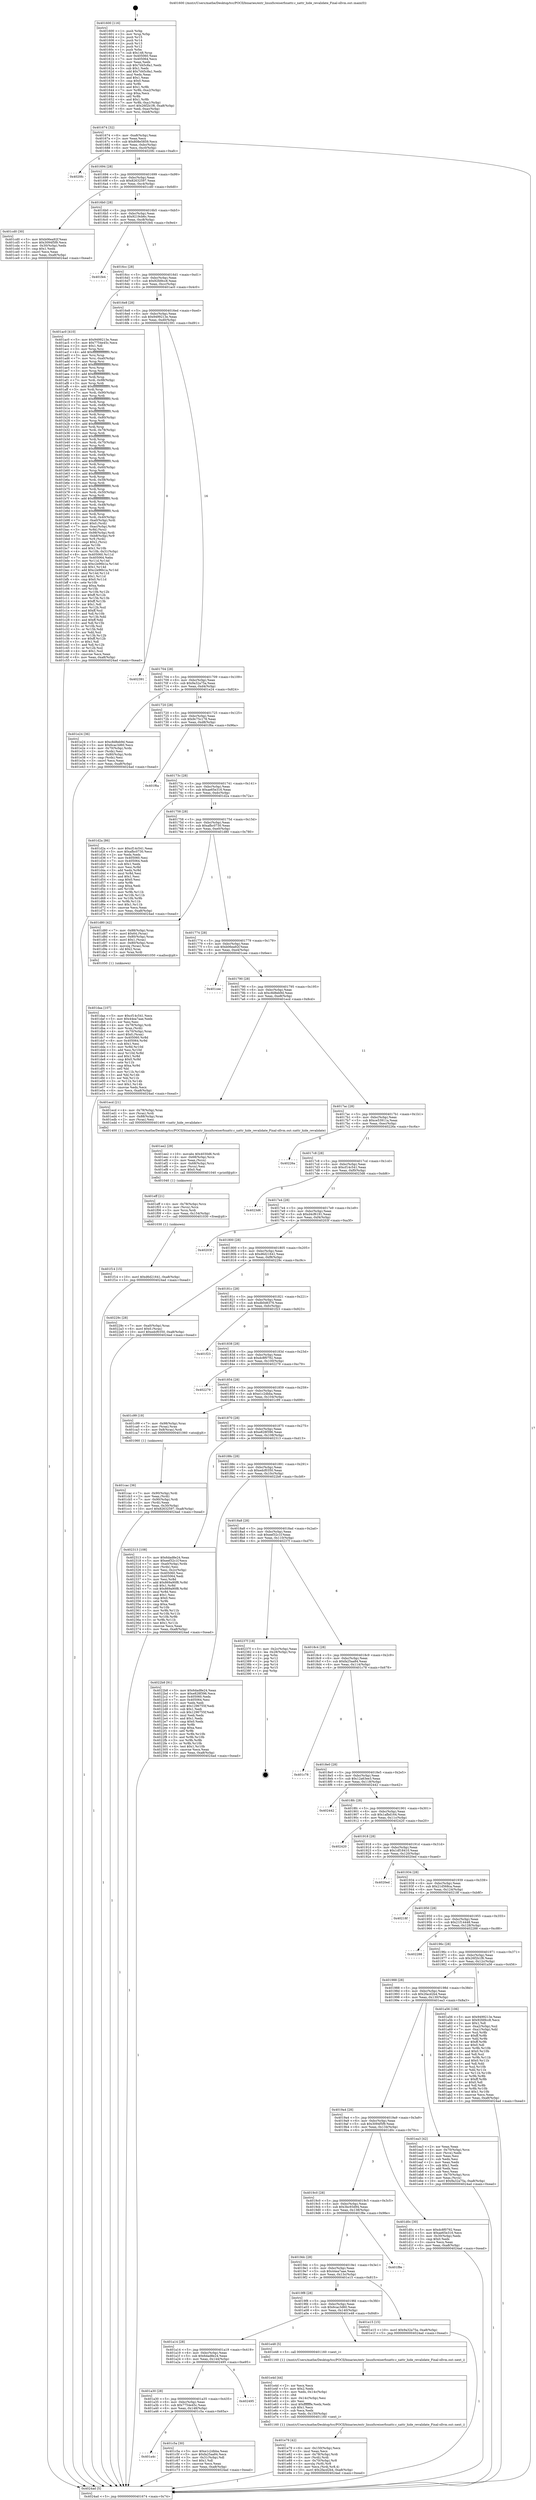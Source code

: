 digraph "0x401600" {
  label = "0x401600 (/mnt/c/Users/mathe/Desktop/tcc/POCII/binaries/extr_linuxfsreiserfsxattr.c_xattr_hide_revalidate_Final-ollvm.out::main(0))"
  labelloc = "t"
  node[shape=record]

  Entry [label="",width=0.3,height=0.3,shape=circle,fillcolor=black,style=filled]
  "0x401674" [label="{
     0x401674 [32]\l
     | [instrs]\l
     &nbsp;&nbsp;0x401674 \<+6\>: mov -0xa8(%rbp),%eax\l
     &nbsp;&nbsp;0x40167a \<+2\>: mov %eax,%ecx\l
     &nbsp;&nbsp;0x40167c \<+6\>: sub $0x808e5859,%ecx\l
     &nbsp;&nbsp;0x401682 \<+6\>: mov %eax,-0xbc(%rbp)\l
     &nbsp;&nbsp;0x401688 \<+6\>: mov %ecx,-0xc0(%rbp)\l
     &nbsp;&nbsp;0x40168e \<+6\>: je 00000000004020fc \<main+0xafc\>\l
  }"]
  "0x4020fc" [label="{
     0x4020fc\l
  }", style=dashed]
  "0x401694" [label="{
     0x401694 [28]\l
     | [instrs]\l
     &nbsp;&nbsp;0x401694 \<+5\>: jmp 0000000000401699 \<main+0x99\>\l
     &nbsp;&nbsp;0x401699 \<+6\>: mov -0xbc(%rbp),%eax\l
     &nbsp;&nbsp;0x40169f \<+5\>: sub $0x82632597,%eax\l
     &nbsp;&nbsp;0x4016a4 \<+6\>: mov %eax,-0xc4(%rbp)\l
     &nbsp;&nbsp;0x4016aa \<+6\>: je 0000000000401cd0 \<main+0x6d0\>\l
  }"]
  Exit [label="",width=0.3,height=0.3,shape=circle,fillcolor=black,style=filled,peripheries=2]
  "0x401cd0" [label="{
     0x401cd0 [30]\l
     | [instrs]\l
     &nbsp;&nbsp;0x401cd0 \<+5\>: mov $0xb06ea92f,%eax\l
     &nbsp;&nbsp;0x401cd5 \<+5\>: mov $0x3094f5f9,%ecx\l
     &nbsp;&nbsp;0x401cda \<+3\>: mov -0x30(%rbp),%edx\l
     &nbsp;&nbsp;0x401cdd \<+3\>: cmp $0x1,%edx\l
     &nbsp;&nbsp;0x401ce0 \<+3\>: cmovl %ecx,%eax\l
     &nbsp;&nbsp;0x401ce3 \<+6\>: mov %eax,-0xa8(%rbp)\l
     &nbsp;&nbsp;0x401ce9 \<+5\>: jmp 00000000004024ad \<main+0xead\>\l
  }"]
  "0x4016b0" [label="{
     0x4016b0 [28]\l
     | [instrs]\l
     &nbsp;&nbsp;0x4016b0 \<+5\>: jmp 00000000004016b5 \<main+0xb5\>\l
     &nbsp;&nbsp;0x4016b5 \<+6\>: mov -0xbc(%rbp),%eax\l
     &nbsp;&nbsp;0x4016bb \<+5\>: sub $0x9219cb6c,%eax\l
     &nbsp;&nbsp;0x4016c0 \<+6\>: mov %eax,-0xc8(%rbp)\l
     &nbsp;&nbsp;0x4016c6 \<+6\>: je 0000000000401fe4 \<main+0x9e4\>\l
  }"]
  "0x401f14" [label="{
     0x401f14 [15]\l
     | [instrs]\l
     &nbsp;&nbsp;0x401f14 \<+10\>: movl $0xd6d21641,-0xa8(%rbp)\l
     &nbsp;&nbsp;0x401f1e \<+5\>: jmp 00000000004024ad \<main+0xead\>\l
  }"]
  "0x401fe4" [label="{
     0x401fe4\l
  }", style=dashed]
  "0x4016cc" [label="{
     0x4016cc [28]\l
     | [instrs]\l
     &nbsp;&nbsp;0x4016cc \<+5\>: jmp 00000000004016d1 \<main+0xd1\>\l
     &nbsp;&nbsp;0x4016d1 \<+6\>: mov -0xbc(%rbp),%eax\l
     &nbsp;&nbsp;0x4016d7 \<+5\>: sub $0x92fd9cc8,%eax\l
     &nbsp;&nbsp;0x4016dc \<+6\>: mov %eax,-0xcc(%rbp)\l
     &nbsp;&nbsp;0x4016e2 \<+6\>: je 0000000000401ac0 \<main+0x4c0\>\l
  }"]
  "0x401eff" [label="{
     0x401eff [21]\l
     | [instrs]\l
     &nbsp;&nbsp;0x401eff \<+4\>: mov -0x78(%rbp),%rcx\l
     &nbsp;&nbsp;0x401f03 \<+3\>: mov (%rcx),%rcx\l
     &nbsp;&nbsp;0x401f06 \<+3\>: mov %rcx,%rdi\l
     &nbsp;&nbsp;0x401f09 \<+6\>: mov %eax,-0x154(%rbp)\l
     &nbsp;&nbsp;0x401f0f \<+5\>: call 0000000000401030 \<free@plt\>\l
     | [calls]\l
     &nbsp;&nbsp;0x401030 \{1\} (unknown)\l
  }"]
  "0x401ac0" [label="{
     0x401ac0 [410]\l
     | [instrs]\l
     &nbsp;&nbsp;0x401ac0 \<+5\>: mov $0x9499213e,%eax\l
     &nbsp;&nbsp;0x401ac5 \<+5\>: mov $0x7754e45c,%ecx\l
     &nbsp;&nbsp;0x401aca \<+2\>: mov $0x1,%dl\l
     &nbsp;&nbsp;0x401acc \<+3\>: mov %rsp,%rsi\l
     &nbsp;&nbsp;0x401acf \<+4\>: add $0xfffffffffffffff0,%rsi\l
     &nbsp;&nbsp;0x401ad3 \<+3\>: mov %rsi,%rsp\l
     &nbsp;&nbsp;0x401ad6 \<+7\>: mov %rsi,-0xa0(%rbp)\l
     &nbsp;&nbsp;0x401add \<+3\>: mov %rsp,%rsi\l
     &nbsp;&nbsp;0x401ae0 \<+4\>: add $0xfffffffffffffff0,%rsi\l
     &nbsp;&nbsp;0x401ae4 \<+3\>: mov %rsi,%rsp\l
     &nbsp;&nbsp;0x401ae7 \<+3\>: mov %rsp,%rdi\l
     &nbsp;&nbsp;0x401aea \<+4\>: add $0xfffffffffffffff0,%rdi\l
     &nbsp;&nbsp;0x401aee \<+3\>: mov %rdi,%rsp\l
     &nbsp;&nbsp;0x401af1 \<+7\>: mov %rdi,-0x98(%rbp)\l
     &nbsp;&nbsp;0x401af8 \<+3\>: mov %rsp,%rdi\l
     &nbsp;&nbsp;0x401afb \<+4\>: add $0xfffffffffffffff0,%rdi\l
     &nbsp;&nbsp;0x401aff \<+3\>: mov %rdi,%rsp\l
     &nbsp;&nbsp;0x401b02 \<+7\>: mov %rdi,-0x90(%rbp)\l
     &nbsp;&nbsp;0x401b09 \<+3\>: mov %rsp,%rdi\l
     &nbsp;&nbsp;0x401b0c \<+4\>: add $0xfffffffffffffff0,%rdi\l
     &nbsp;&nbsp;0x401b10 \<+3\>: mov %rdi,%rsp\l
     &nbsp;&nbsp;0x401b13 \<+7\>: mov %rdi,-0x88(%rbp)\l
     &nbsp;&nbsp;0x401b1a \<+3\>: mov %rsp,%rdi\l
     &nbsp;&nbsp;0x401b1d \<+4\>: add $0xfffffffffffffff0,%rdi\l
     &nbsp;&nbsp;0x401b21 \<+3\>: mov %rdi,%rsp\l
     &nbsp;&nbsp;0x401b24 \<+4\>: mov %rdi,-0x80(%rbp)\l
     &nbsp;&nbsp;0x401b28 \<+3\>: mov %rsp,%rdi\l
     &nbsp;&nbsp;0x401b2b \<+4\>: add $0xfffffffffffffff0,%rdi\l
     &nbsp;&nbsp;0x401b2f \<+3\>: mov %rdi,%rsp\l
     &nbsp;&nbsp;0x401b32 \<+4\>: mov %rdi,-0x78(%rbp)\l
     &nbsp;&nbsp;0x401b36 \<+3\>: mov %rsp,%rdi\l
     &nbsp;&nbsp;0x401b39 \<+4\>: add $0xfffffffffffffff0,%rdi\l
     &nbsp;&nbsp;0x401b3d \<+3\>: mov %rdi,%rsp\l
     &nbsp;&nbsp;0x401b40 \<+4\>: mov %rdi,-0x70(%rbp)\l
     &nbsp;&nbsp;0x401b44 \<+3\>: mov %rsp,%rdi\l
     &nbsp;&nbsp;0x401b47 \<+4\>: add $0xfffffffffffffff0,%rdi\l
     &nbsp;&nbsp;0x401b4b \<+3\>: mov %rdi,%rsp\l
     &nbsp;&nbsp;0x401b4e \<+4\>: mov %rdi,-0x68(%rbp)\l
     &nbsp;&nbsp;0x401b52 \<+3\>: mov %rsp,%rdi\l
     &nbsp;&nbsp;0x401b55 \<+4\>: add $0xfffffffffffffff0,%rdi\l
     &nbsp;&nbsp;0x401b59 \<+3\>: mov %rdi,%rsp\l
     &nbsp;&nbsp;0x401b5c \<+4\>: mov %rdi,-0x60(%rbp)\l
     &nbsp;&nbsp;0x401b60 \<+3\>: mov %rsp,%rdi\l
     &nbsp;&nbsp;0x401b63 \<+4\>: add $0xfffffffffffffff0,%rdi\l
     &nbsp;&nbsp;0x401b67 \<+3\>: mov %rdi,%rsp\l
     &nbsp;&nbsp;0x401b6a \<+4\>: mov %rdi,-0x58(%rbp)\l
     &nbsp;&nbsp;0x401b6e \<+3\>: mov %rsp,%rdi\l
     &nbsp;&nbsp;0x401b71 \<+4\>: add $0xfffffffffffffff0,%rdi\l
     &nbsp;&nbsp;0x401b75 \<+3\>: mov %rdi,%rsp\l
     &nbsp;&nbsp;0x401b78 \<+4\>: mov %rdi,-0x50(%rbp)\l
     &nbsp;&nbsp;0x401b7c \<+3\>: mov %rsp,%rdi\l
     &nbsp;&nbsp;0x401b7f \<+4\>: add $0xfffffffffffffff0,%rdi\l
     &nbsp;&nbsp;0x401b83 \<+3\>: mov %rdi,%rsp\l
     &nbsp;&nbsp;0x401b86 \<+4\>: mov %rdi,-0x48(%rbp)\l
     &nbsp;&nbsp;0x401b8a \<+3\>: mov %rsp,%rdi\l
     &nbsp;&nbsp;0x401b8d \<+4\>: add $0xfffffffffffffff0,%rdi\l
     &nbsp;&nbsp;0x401b91 \<+3\>: mov %rdi,%rsp\l
     &nbsp;&nbsp;0x401b94 \<+4\>: mov %rdi,-0x40(%rbp)\l
     &nbsp;&nbsp;0x401b98 \<+7\>: mov -0xa0(%rbp),%rdi\l
     &nbsp;&nbsp;0x401b9f \<+6\>: movl $0x0,(%rdi)\l
     &nbsp;&nbsp;0x401ba5 \<+7\>: mov -0xac(%rbp),%r8d\l
     &nbsp;&nbsp;0x401bac \<+3\>: mov %r8d,(%rsi)\l
     &nbsp;&nbsp;0x401baf \<+7\>: mov -0x98(%rbp),%rdi\l
     &nbsp;&nbsp;0x401bb6 \<+7\>: mov -0xb8(%rbp),%r9\l
     &nbsp;&nbsp;0x401bbd \<+3\>: mov %r9,(%rdi)\l
     &nbsp;&nbsp;0x401bc0 \<+3\>: cmpl $0x2,(%rsi)\l
     &nbsp;&nbsp;0x401bc3 \<+4\>: setne %r10b\l
     &nbsp;&nbsp;0x401bc7 \<+4\>: and $0x1,%r10b\l
     &nbsp;&nbsp;0x401bcb \<+4\>: mov %r10b,-0x31(%rbp)\l
     &nbsp;&nbsp;0x401bcf \<+8\>: mov 0x405060,%r11d\l
     &nbsp;&nbsp;0x401bd7 \<+7\>: mov 0x405064,%ebx\l
     &nbsp;&nbsp;0x401bde \<+3\>: mov %r11d,%r14d\l
     &nbsp;&nbsp;0x401be1 \<+7\>: sub $0xc2e96b1a,%r14d\l
     &nbsp;&nbsp;0x401be8 \<+4\>: sub $0x1,%r14d\l
     &nbsp;&nbsp;0x401bec \<+7\>: add $0xc2e96b1a,%r14d\l
     &nbsp;&nbsp;0x401bf3 \<+4\>: imul %r14d,%r11d\l
     &nbsp;&nbsp;0x401bf7 \<+4\>: and $0x1,%r11d\l
     &nbsp;&nbsp;0x401bfb \<+4\>: cmp $0x0,%r11d\l
     &nbsp;&nbsp;0x401bff \<+4\>: sete %r10b\l
     &nbsp;&nbsp;0x401c03 \<+3\>: cmp $0xa,%ebx\l
     &nbsp;&nbsp;0x401c06 \<+4\>: setl %r15b\l
     &nbsp;&nbsp;0x401c0a \<+3\>: mov %r10b,%r12b\l
     &nbsp;&nbsp;0x401c0d \<+4\>: xor $0xff,%r12b\l
     &nbsp;&nbsp;0x401c11 \<+3\>: mov %r15b,%r13b\l
     &nbsp;&nbsp;0x401c14 \<+4\>: xor $0xff,%r13b\l
     &nbsp;&nbsp;0x401c18 \<+3\>: xor $0x1,%dl\l
     &nbsp;&nbsp;0x401c1b \<+3\>: mov %r12b,%sil\l
     &nbsp;&nbsp;0x401c1e \<+4\>: and $0xff,%sil\l
     &nbsp;&nbsp;0x401c22 \<+3\>: and %dl,%r10b\l
     &nbsp;&nbsp;0x401c25 \<+3\>: mov %r13b,%dil\l
     &nbsp;&nbsp;0x401c28 \<+4\>: and $0xff,%dil\l
     &nbsp;&nbsp;0x401c2c \<+3\>: and %dl,%r15b\l
     &nbsp;&nbsp;0x401c2f \<+3\>: or %r10b,%sil\l
     &nbsp;&nbsp;0x401c32 \<+3\>: or %r15b,%dil\l
     &nbsp;&nbsp;0x401c35 \<+3\>: xor %dil,%sil\l
     &nbsp;&nbsp;0x401c38 \<+3\>: or %r13b,%r12b\l
     &nbsp;&nbsp;0x401c3b \<+4\>: xor $0xff,%r12b\l
     &nbsp;&nbsp;0x401c3f \<+3\>: or $0x1,%dl\l
     &nbsp;&nbsp;0x401c42 \<+3\>: and %dl,%r12b\l
     &nbsp;&nbsp;0x401c45 \<+3\>: or %r12b,%sil\l
     &nbsp;&nbsp;0x401c48 \<+4\>: test $0x1,%sil\l
     &nbsp;&nbsp;0x401c4c \<+3\>: cmovne %ecx,%eax\l
     &nbsp;&nbsp;0x401c4f \<+6\>: mov %eax,-0xa8(%rbp)\l
     &nbsp;&nbsp;0x401c55 \<+5\>: jmp 00000000004024ad \<main+0xead\>\l
  }"]
  "0x4016e8" [label="{
     0x4016e8 [28]\l
     | [instrs]\l
     &nbsp;&nbsp;0x4016e8 \<+5\>: jmp 00000000004016ed \<main+0xed\>\l
     &nbsp;&nbsp;0x4016ed \<+6\>: mov -0xbc(%rbp),%eax\l
     &nbsp;&nbsp;0x4016f3 \<+5\>: sub $0x9499213e,%eax\l
     &nbsp;&nbsp;0x4016f8 \<+6\>: mov %eax,-0xd0(%rbp)\l
     &nbsp;&nbsp;0x4016fe \<+6\>: je 0000000000402391 \<main+0xd91\>\l
  }"]
  "0x401ee2" [label="{
     0x401ee2 [29]\l
     | [instrs]\l
     &nbsp;&nbsp;0x401ee2 \<+10\>: movabs $0x4030d6,%rdi\l
     &nbsp;&nbsp;0x401eec \<+4\>: mov -0x68(%rbp),%rcx\l
     &nbsp;&nbsp;0x401ef0 \<+2\>: mov %eax,(%rcx)\l
     &nbsp;&nbsp;0x401ef2 \<+4\>: mov -0x68(%rbp),%rcx\l
     &nbsp;&nbsp;0x401ef6 \<+2\>: mov (%rcx),%esi\l
     &nbsp;&nbsp;0x401ef8 \<+2\>: mov $0x0,%al\l
     &nbsp;&nbsp;0x401efa \<+5\>: call 0000000000401040 \<printf@plt\>\l
     | [calls]\l
     &nbsp;&nbsp;0x401040 \{1\} (unknown)\l
  }"]
  "0x402391" [label="{
     0x402391\l
  }", style=dashed]
  "0x401704" [label="{
     0x401704 [28]\l
     | [instrs]\l
     &nbsp;&nbsp;0x401704 \<+5\>: jmp 0000000000401709 \<main+0x109\>\l
     &nbsp;&nbsp;0x401709 \<+6\>: mov -0xbc(%rbp),%eax\l
     &nbsp;&nbsp;0x40170f \<+5\>: sub $0x9a32a75a,%eax\l
     &nbsp;&nbsp;0x401714 \<+6\>: mov %eax,-0xd4(%rbp)\l
     &nbsp;&nbsp;0x40171a \<+6\>: je 0000000000401e24 \<main+0x824\>\l
  }"]
  "0x401e79" [label="{
     0x401e79 [42]\l
     | [instrs]\l
     &nbsp;&nbsp;0x401e79 \<+6\>: mov -0x150(%rbp),%ecx\l
     &nbsp;&nbsp;0x401e7f \<+3\>: imul %eax,%ecx\l
     &nbsp;&nbsp;0x401e82 \<+4\>: mov -0x78(%rbp),%rdi\l
     &nbsp;&nbsp;0x401e86 \<+3\>: mov (%rdi),%rdi\l
     &nbsp;&nbsp;0x401e89 \<+4\>: mov -0x70(%rbp),%r8\l
     &nbsp;&nbsp;0x401e8d \<+3\>: movslq (%r8),%r8\l
     &nbsp;&nbsp;0x401e90 \<+4\>: mov %ecx,(%rdi,%r8,4)\l
     &nbsp;&nbsp;0x401e94 \<+10\>: movl $0x2facd2b4,-0xa8(%rbp)\l
     &nbsp;&nbsp;0x401e9e \<+5\>: jmp 00000000004024ad \<main+0xead\>\l
  }"]
  "0x401e24" [label="{
     0x401e24 [36]\l
     | [instrs]\l
     &nbsp;&nbsp;0x401e24 \<+5\>: mov $0xc8d8eb9d,%eax\l
     &nbsp;&nbsp;0x401e29 \<+5\>: mov $0x6cac3d60,%ecx\l
     &nbsp;&nbsp;0x401e2e \<+4\>: mov -0x70(%rbp),%rdx\l
     &nbsp;&nbsp;0x401e32 \<+2\>: mov (%rdx),%esi\l
     &nbsp;&nbsp;0x401e34 \<+4\>: mov -0x80(%rbp),%rdx\l
     &nbsp;&nbsp;0x401e38 \<+2\>: cmp (%rdx),%esi\l
     &nbsp;&nbsp;0x401e3a \<+3\>: cmovl %ecx,%eax\l
     &nbsp;&nbsp;0x401e3d \<+6\>: mov %eax,-0xa8(%rbp)\l
     &nbsp;&nbsp;0x401e43 \<+5\>: jmp 00000000004024ad \<main+0xead\>\l
  }"]
  "0x401720" [label="{
     0x401720 [28]\l
     | [instrs]\l
     &nbsp;&nbsp;0x401720 \<+5\>: jmp 0000000000401725 \<main+0x125\>\l
     &nbsp;&nbsp;0x401725 \<+6\>: mov -0xbc(%rbp),%eax\l
     &nbsp;&nbsp;0x40172b \<+5\>: sub $0x9c75c178,%eax\l
     &nbsp;&nbsp;0x401730 \<+6\>: mov %eax,-0xd8(%rbp)\l
     &nbsp;&nbsp;0x401736 \<+6\>: je 0000000000401f6a \<main+0x96a\>\l
  }"]
  "0x401e4d" [label="{
     0x401e4d [44]\l
     | [instrs]\l
     &nbsp;&nbsp;0x401e4d \<+2\>: xor %ecx,%ecx\l
     &nbsp;&nbsp;0x401e4f \<+5\>: mov $0x2,%edx\l
     &nbsp;&nbsp;0x401e54 \<+6\>: mov %edx,-0x14c(%rbp)\l
     &nbsp;&nbsp;0x401e5a \<+1\>: cltd\l
     &nbsp;&nbsp;0x401e5b \<+6\>: mov -0x14c(%rbp),%esi\l
     &nbsp;&nbsp;0x401e61 \<+2\>: idiv %esi\l
     &nbsp;&nbsp;0x401e63 \<+6\>: imul $0xfffffffe,%edx,%edx\l
     &nbsp;&nbsp;0x401e69 \<+3\>: sub $0x1,%ecx\l
     &nbsp;&nbsp;0x401e6c \<+2\>: sub %ecx,%edx\l
     &nbsp;&nbsp;0x401e6e \<+6\>: mov %edx,-0x150(%rbp)\l
     &nbsp;&nbsp;0x401e74 \<+5\>: call 0000000000401160 \<next_i\>\l
     | [calls]\l
     &nbsp;&nbsp;0x401160 \{1\} (/mnt/c/Users/mathe/Desktop/tcc/POCII/binaries/extr_linuxfsreiserfsxattr.c_xattr_hide_revalidate_Final-ollvm.out::next_i)\l
  }"]
  "0x401f6a" [label="{
     0x401f6a\l
  }", style=dashed]
  "0x40173c" [label="{
     0x40173c [28]\l
     | [instrs]\l
     &nbsp;&nbsp;0x40173c \<+5\>: jmp 0000000000401741 \<main+0x141\>\l
     &nbsp;&nbsp;0x401741 \<+6\>: mov -0xbc(%rbp),%eax\l
     &nbsp;&nbsp;0x401747 \<+5\>: sub $0xae65e316,%eax\l
     &nbsp;&nbsp;0x40174c \<+6\>: mov %eax,-0xdc(%rbp)\l
     &nbsp;&nbsp;0x401752 \<+6\>: je 0000000000401d2a \<main+0x72a\>\l
  }"]
  "0x401daa" [label="{
     0x401daa [107]\l
     | [instrs]\l
     &nbsp;&nbsp;0x401daa \<+5\>: mov $0xcf14c541,%ecx\l
     &nbsp;&nbsp;0x401daf \<+5\>: mov $0x44ea7aae,%edx\l
     &nbsp;&nbsp;0x401db4 \<+2\>: xor %esi,%esi\l
     &nbsp;&nbsp;0x401db6 \<+4\>: mov -0x78(%rbp),%rdi\l
     &nbsp;&nbsp;0x401dba \<+3\>: mov %rax,(%rdi)\l
     &nbsp;&nbsp;0x401dbd \<+4\>: mov -0x70(%rbp),%rax\l
     &nbsp;&nbsp;0x401dc1 \<+6\>: movl $0x0,(%rax)\l
     &nbsp;&nbsp;0x401dc7 \<+8\>: mov 0x405060,%r8d\l
     &nbsp;&nbsp;0x401dcf \<+8\>: mov 0x405064,%r9d\l
     &nbsp;&nbsp;0x401dd7 \<+3\>: sub $0x1,%esi\l
     &nbsp;&nbsp;0x401dda \<+3\>: mov %r8d,%r10d\l
     &nbsp;&nbsp;0x401ddd \<+3\>: add %esi,%r10d\l
     &nbsp;&nbsp;0x401de0 \<+4\>: imul %r10d,%r8d\l
     &nbsp;&nbsp;0x401de4 \<+4\>: and $0x1,%r8d\l
     &nbsp;&nbsp;0x401de8 \<+4\>: cmp $0x0,%r8d\l
     &nbsp;&nbsp;0x401dec \<+4\>: sete %r11b\l
     &nbsp;&nbsp;0x401df0 \<+4\>: cmp $0xa,%r9d\l
     &nbsp;&nbsp;0x401df4 \<+3\>: setl %bl\l
     &nbsp;&nbsp;0x401df7 \<+3\>: mov %r11b,%r14b\l
     &nbsp;&nbsp;0x401dfa \<+3\>: and %bl,%r14b\l
     &nbsp;&nbsp;0x401dfd \<+3\>: xor %bl,%r11b\l
     &nbsp;&nbsp;0x401e00 \<+3\>: or %r11b,%r14b\l
     &nbsp;&nbsp;0x401e03 \<+4\>: test $0x1,%r14b\l
     &nbsp;&nbsp;0x401e07 \<+3\>: cmovne %edx,%ecx\l
     &nbsp;&nbsp;0x401e0a \<+6\>: mov %ecx,-0xa8(%rbp)\l
     &nbsp;&nbsp;0x401e10 \<+5\>: jmp 00000000004024ad \<main+0xead\>\l
  }"]
  "0x401d2a" [label="{
     0x401d2a [86]\l
     | [instrs]\l
     &nbsp;&nbsp;0x401d2a \<+5\>: mov $0xcf14c541,%eax\l
     &nbsp;&nbsp;0x401d2f \<+5\>: mov $0xafbc0730,%ecx\l
     &nbsp;&nbsp;0x401d34 \<+2\>: xor %edx,%edx\l
     &nbsp;&nbsp;0x401d36 \<+7\>: mov 0x405060,%esi\l
     &nbsp;&nbsp;0x401d3d \<+7\>: mov 0x405064,%edi\l
     &nbsp;&nbsp;0x401d44 \<+3\>: sub $0x1,%edx\l
     &nbsp;&nbsp;0x401d47 \<+3\>: mov %esi,%r8d\l
     &nbsp;&nbsp;0x401d4a \<+3\>: add %edx,%r8d\l
     &nbsp;&nbsp;0x401d4d \<+4\>: imul %r8d,%esi\l
     &nbsp;&nbsp;0x401d51 \<+3\>: and $0x1,%esi\l
     &nbsp;&nbsp;0x401d54 \<+3\>: cmp $0x0,%esi\l
     &nbsp;&nbsp;0x401d57 \<+4\>: sete %r9b\l
     &nbsp;&nbsp;0x401d5b \<+3\>: cmp $0xa,%edi\l
     &nbsp;&nbsp;0x401d5e \<+4\>: setl %r10b\l
     &nbsp;&nbsp;0x401d62 \<+3\>: mov %r9b,%r11b\l
     &nbsp;&nbsp;0x401d65 \<+3\>: and %r10b,%r11b\l
     &nbsp;&nbsp;0x401d68 \<+3\>: xor %r10b,%r9b\l
     &nbsp;&nbsp;0x401d6b \<+3\>: or %r9b,%r11b\l
     &nbsp;&nbsp;0x401d6e \<+4\>: test $0x1,%r11b\l
     &nbsp;&nbsp;0x401d72 \<+3\>: cmovne %ecx,%eax\l
     &nbsp;&nbsp;0x401d75 \<+6\>: mov %eax,-0xa8(%rbp)\l
     &nbsp;&nbsp;0x401d7b \<+5\>: jmp 00000000004024ad \<main+0xead\>\l
  }"]
  "0x401758" [label="{
     0x401758 [28]\l
     | [instrs]\l
     &nbsp;&nbsp;0x401758 \<+5\>: jmp 000000000040175d \<main+0x15d\>\l
     &nbsp;&nbsp;0x40175d \<+6\>: mov -0xbc(%rbp),%eax\l
     &nbsp;&nbsp;0x401763 \<+5\>: sub $0xafbc0730,%eax\l
     &nbsp;&nbsp;0x401768 \<+6\>: mov %eax,-0xe0(%rbp)\l
     &nbsp;&nbsp;0x40176e \<+6\>: je 0000000000401d80 \<main+0x780\>\l
  }"]
  "0x401cac" [label="{
     0x401cac [36]\l
     | [instrs]\l
     &nbsp;&nbsp;0x401cac \<+7\>: mov -0x90(%rbp),%rdi\l
     &nbsp;&nbsp;0x401cb3 \<+2\>: mov %eax,(%rdi)\l
     &nbsp;&nbsp;0x401cb5 \<+7\>: mov -0x90(%rbp),%rdi\l
     &nbsp;&nbsp;0x401cbc \<+2\>: mov (%rdi),%eax\l
     &nbsp;&nbsp;0x401cbe \<+3\>: mov %eax,-0x30(%rbp)\l
     &nbsp;&nbsp;0x401cc1 \<+10\>: movl $0x82632597,-0xa8(%rbp)\l
     &nbsp;&nbsp;0x401ccb \<+5\>: jmp 00000000004024ad \<main+0xead\>\l
  }"]
  "0x401d80" [label="{
     0x401d80 [42]\l
     | [instrs]\l
     &nbsp;&nbsp;0x401d80 \<+7\>: mov -0x88(%rbp),%rax\l
     &nbsp;&nbsp;0x401d87 \<+6\>: movl $0x64,(%rax)\l
     &nbsp;&nbsp;0x401d8d \<+4\>: mov -0x80(%rbp),%rax\l
     &nbsp;&nbsp;0x401d91 \<+6\>: movl $0x1,(%rax)\l
     &nbsp;&nbsp;0x401d97 \<+4\>: mov -0x80(%rbp),%rax\l
     &nbsp;&nbsp;0x401d9b \<+3\>: movslq (%rax),%rax\l
     &nbsp;&nbsp;0x401d9e \<+4\>: shl $0x2,%rax\l
     &nbsp;&nbsp;0x401da2 \<+3\>: mov %rax,%rdi\l
     &nbsp;&nbsp;0x401da5 \<+5\>: call 0000000000401050 \<malloc@plt\>\l
     | [calls]\l
     &nbsp;&nbsp;0x401050 \{1\} (unknown)\l
  }"]
  "0x401774" [label="{
     0x401774 [28]\l
     | [instrs]\l
     &nbsp;&nbsp;0x401774 \<+5\>: jmp 0000000000401779 \<main+0x179\>\l
     &nbsp;&nbsp;0x401779 \<+6\>: mov -0xbc(%rbp),%eax\l
     &nbsp;&nbsp;0x40177f \<+5\>: sub $0xb06ea92f,%eax\l
     &nbsp;&nbsp;0x401784 \<+6\>: mov %eax,-0xe4(%rbp)\l
     &nbsp;&nbsp;0x40178a \<+6\>: je 0000000000401cee \<main+0x6ee\>\l
  }"]
  "0x401a4c" [label="{
     0x401a4c\l
  }", style=dashed]
  "0x401cee" [label="{
     0x401cee\l
  }", style=dashed]
  "0x401790" [label="{
     0x401790 [28]\l
     | [instrs]\l
     &nbsp;&nbsp;0x401790 \<+5\>: jmp 0000000000401795 \<main+0x195\>\l
     &nbsp;&nbsp;0x401795 \<+6\>: mov -0xbc(%rbp),%eax\l
     &nbsp;&nbsp;0x40179b \<+5\>: sub $0xc8d8eb9d,%eax\l
     &nbsp;&nbsp;0x4017a0 \<+6\>: mov %eax,-0xe8(%rbp)\l
     &nbsp;&nbsp;0x4017a6 \<+6\>: je 0000000000401ecd \<main+0x8cd\>\l
  }"]
  "0x401c5a" [label="{
     0x401c5a [30]\l
     | [instrs]\l
     &nbsp;&nbsp;0x401c5a \<+5\>: mov $0xe1c2dbba,%eax\l
     &nbsp;&nbsp;0x401c5f \<+5\>: mov $0xfa25aa84,%ecx\l
     &nbsp;&nbsp;0x401c64 \<+3\>: mov -0x31(%rbp),%dl\l
     &nbsp;&nbsp;0x401c67 \<+3\>: test $0x1,%dl\l
     &nbsp;&nbsp;0x401c6a \<+3\>: cmovne %ecx,%eax\l
     &nbsp;&nbsp;0x401c6d \<+6\>: mov %eax,-0xa8(%rbp)\l
     &nbsp;&nbsp;0x401c73 \<+5\>: jmp 00000000004024ad \<main+0xead\>\l
  }"]
  "0x401ecd" [label="{
     0x401ecd [21]\l
     | [instrs]\l
     &nbsp;&nbsp;0x401ecd \<+4\>: mov -0x78(%rbp),%rax\l
     &nbsp;&nbsp;0x401ed1 \<+3\>: mov (%rax),%rdi\l
     &nbsp;&nbsp;0x401ed4 \<+7\>: mov -0x88(%rbp),%rax\l
     &nbsp;&nbsp;0x401edb \<+2\>: mov (%rax),%esi\l
     &nbsp;&nbsp;0x401edd \<+5\>: call 0000000000401400 \<xattr_hide_revalidate\>\l
     | [calls]\l
     &nbsp;&nbsp;0x401400 \{1\} (/mnt/c/Users/mathe/Desktop/tcc/POCII/binaries/extr_linuxfsreiserfsxattr.c_xattr_hide_revalidate_Final-ollvm.out::xattr_hide_revalidate)\l
  }"]
  "0x4017ac" [label="{
     0x4017ac [28]\l
     | [instrs]\l
     &nbsp;&nbsp;0x4017ac \<+5\>: jmp 00000000004017b1 \<main+0x1b1\>\l
     &nbsp;&nbsp;0x4017b1 \<+6\>: mov -0xbc(%rbp),%eax\l
     &nbsp;&nbsp;0x4017b7 \<+5\>: sub $0xce53911a,%eax\l
     &nbsp;&nbsp;0x4017bc \<+6\>: mov %eax,-0xec(%rbp)\l
     &nbsp;&nbsp;0x4017c2 \<+6\>: je 000000000040226a \<main+0xc6a\>\l
  }"]
  "0x401a30" [label="{
     0x401a30 [28]\l
     | [instrs]\l
     &nbsp;&nbsp;0x401a30 \<+5\>: jmp 0000000000401a35 \<main+0x435\>\l
     &nbsp;&nbsp;0x401a35 \<+6\>: mov -0xbc(%rbp),%eax\l
     &nbsp;&nbsp;0x401a3b \<+5\>: sub $0x7754e45c,%eax\l
     &nbsp;&nbsp;0x401a40 \<+6\>: mov %eax,-0x148(%rbp)\l
     &nbsp;&nbsp;0x401a46 \<+6\>: je 0000000000401c5a \<main+0x65a\>\l
  }"]
  "0x40226a" [label="{
     0x40226a\l
  }", style=dashed]
  "0x4017c8" [label="{
     0x4017c8 [28]\l
     | [instrs]\l
     &nbsp;&nbsp;0x4017c8 \<+5\>: jmp 00000000004017cd \<main+0x1cd\>\l
     &nbsp;&nbsp;0x4017cd \<+6\>: mov -0xbc(%rbp),%eax\l
     &nbsp;&nbsp;0x4017d3 \<+5\>: sub $0xcf14c541,%eax\l
     &nbsp;&nbsp;0x4017d8 \<+6\>: mov %eax,-0xf0(%rbp)\l
     &nbsp;&nbsp;0x4017de \<+6\>: je 00000000004023d6 \<main+0xdd6\>\l
  }"]
  "0x402495" [label="{
     0x402495\l
  }", style=dashed]
  "0x4023d6" [label="{
     0x4023d6\l
  }", style=dashed]
  "0x4017e4" [label="{
     0x4017e4 [28]\l
     | [instrs]\l
     &nbsp;&nbsp;0x4017e4 \<+5\>: jmp 00000000004017e9 \<main+0x1e9\>\l
     &nbsp;&nbsp;0x4017e9 \<+6\>: mov -0xbc(%rbp),%eax\l
     &nbsp;&nbsp;0x4017ef \<+5\>: sub $0xd4cf6191,%eax\l
     &nbsp;&nbsp;0x4017f4 \<+6\>: mov %eax,-0xf4(%rbp)\l
     &nbsp;&nbsp;0x4017fa \<+6\>: je 000000000040203f \<main+0xa3f\>\l
  }"]
  "0x401a14" [label="{
     0x401a14 [28]\l
     | [instrs]\l
     &nbsp;&nbsp;0x401a14 \<+5\>: jmp 0000000000401a19 \<main+0x419\>\l
     &nbsp;&nbsp;0x401a19 \<+6\>: mov -0xbc(%rbp),%eax\l
     &nbsp;&nbsp;0x401a1f \<+5\>: sub $0x6dad8e24,%eax\l
     &nbsp;&nbsp;0x401a24 \<+6\>: mov %eax,-0x144(%rbp)\l
     &nbsp;&nbsp;0x401a2a \<+6\>: je 0000000000402495 \<main+0xe95\>\l
  }"]
  "0x40203f" [label="{
     0x40203f\l
  }", style=dashed]
  "0x401800" [label="{
     0x401800 [28]\l
     | [instrs]\l
     &nbsp;&nbsp;0x401800 \<+5\>: jmp 0000000000401805 \<main+0x205\>\l
     &nbsp;&nbsp;0x401805 \<+6\>: mov -0xbc(%rbp),%eax\l
     &nbsp;&nbsp;0x40180b \<+5\>: sub $0xd6d21641,%eax\l
     &nbsp;&nbsp;0x401810 \<+6\>: mov %eax,-0xf8(%rbp)\l
     &nbsp;&nbsp;0x401816 \<+6\>: je 000000000040229c \<main+0xc9c\>\l
  }"]
  "0x401e48" [label="{
     0x401e48 [5]\l
     | [instrs]\l
     &nbsp;&nbsp;0x401e48 \<+5\>: call 0000000000401160 \<next_i\>\l
     | [calls]\l
     &nbsp;&nbsp;0x401160 \{1\} (/mnt/c/Users/mathe/Desktop/tcc/POCII/binaries/extr_linuxfsreiserfsxattr.c_xattr_hide_revalidate_Final-ollvm.out::next_i)\l
  }"]
  "0x40229c" [label="{
     0x40229c [28]\l
     | [instrs]\l
     &nbsp;&nbsp;0x40229c \<+7\>: mov -0xa0(%rbp),%rax\l
     &nbsp;&nbsp;0x4022a3 \<+6\>: movl $0x0,(%rax)\l
     &nbsp;&nbsp;0x4022a9 \<+10\>: movl $0xedcf0350,-0xa8(%rbp)\l
     &nbsp;&nbsp;0x4022b3 \<+5\>: jmp 00000000004024ad \<main+0xead\>\l
  }"]
  "0x40181c" [label="{
     0x40181c [28]\l
     | [instrs]\l
     &nbsp;&nbsp;0x40181c \<+5\>: jmp 0000000000401821 \<main+0x221\>\l
     &nbsp;&nbsp;0x401821 \<+6\>: mov -0xbc(%rbp),%eax\l
     &nbsp;&nbsp;0x401827 \<+5\>: sub $0xdb0d6376,%eax\l
     &nbsp;&nbsp;0x40182c \<+6\>: mov %eax,-0xfc(%rbp)\l
     &nbsp;&nbsp;0x401832 \<+6\>: je 0000000000401f23 \<main+0x923\>\l
  }"]
  "0x4019f8" [label="{
     0x4019f8 [28]\l
     | [instrs]\l
     &nbsp;&nbsp;0x4019f8 \<+5\>: jmp 00000000004019fd \<main+0x3fd\>\l
     &nbsp;&nbsp;0x4019fd \<+6\>: mov -0xbc(%rbp),%eax\l
     &nbsp;&nbsp;0x401a03 \<+5\>: sub $0x6cac3d60,%eax\l
     &nbsp;&nbsp;0x401a08 \<+6\>: mov %eax,-0x140(%rbp)\l
     &nbsp;&nbsp;0x401a0e \<+6\>: je 0000000000401e48 \<main+0x848\>\l
  }"]
  "0x401f23" [label="{
     0x401f23\l
  }", style=dashed]
  "0x401838" [label="{
     0x401838 [28]\l
     | [instrs]\l
     &nbsp;&nbsp;0x401838 \<+5\>: jmp 000000000040183d \<main+0x23d\>\l
     &nbsp;&nbsp;0x40183d \<+6\>: mov -0xbc(%rbp),%eax\l
     &nbsp;&nbsp;0x401843 \<+5\>: sub $0xdc8f0792,%eax\l
     &nbsp;&nbsp;0x401848 \<+6\>: mov %eax,-0x100(%rbp)\l
     &nbsp;&nbsp;0x40184e \<+6\>: je 0000000000402279 \<main+0xc79\>\l
  }"]
  "0x401e15" [label="{
     0x401e15 [15]\l
     | [instrs]\l
     &nbsp;&nbsp;0x401e15 \<+10\>: movl $0x9a32a75a,-0xa8(%rbp)\l
     &nbsp;&nbsp;0x401e1f \<+5\>: jmp 00000000004024ad \<main+0xead\>\l
  }"]
  "0x402279" [label="{
     0x402279\l
  }", style=dashed]
  "0x401854" [label="{
     0x401854 [28]\l
     | [instrs]\l
     &nbsp;&nbsp;0x401854 \<+5\>: jmp 0000000000401859 \<main+0x259\>\l
     &nbsp;&nbsp;0x401859 \<+6\>: mov -0xbc(%rbp),%eax\l
     &nbsp;&nbsp;0x40185f \<+5\>: sub $0xe1c2dbba,%eax\l
     &nbsp;&nbsp;0x401864 \<+6\>: mov %eax,-0x104(%rbp)\l
     &nbsp;&nbsp;0x40186a \<+6\>: je 0000000000401c99 \<main+0x699\>\l
  }"]
  "0x4019dc" [label="{
     0x4019dc [28]\l
     | [instrs]\l
     &nbsp;&nbsp;0x4019dc \<+5\>: jmp 00000000004019e1 \<main+0x3e1\>\l
     &nbsp;&nbsp;0x4019e1 \<+6\>: mov -0xbc(%rbp),%eax\l
     &nbsp;&nbsp;0x4019e7 \<+5\>: sub $0x44ea7aae,%eax\l
     &nbsp;&nbsp;0x4019ec \<+6\>: mov %eax,-0x13c(%rbp)\l
     &nbsp;&nbsp;0x4019f2 \<+6\>: je 0000000000401e15 \<main+0x815\>\l
  }"]
  "0x401c99" [label="{
     0x401c99 [19]\l
     | [instrs]\l
     &nbsp;&nbsp;0x401c99 \<+7\>: mov -0x98(%rbp),%rax\l
     &nbsp;&nbsp;0x401ca0 \<+3\>: mov (%rax),%rax\l
     &nbsp;&nbsp;0x401ca3 \<+4\>: mov 0x8(%rax),%rdi\l
     &nbsp;&nbsp;0x401ca7 \<+5\>: call 0000000000401060 \<atoi@plt\>\l
     | [calls]\l
     &nbsp;&nbsp;0x401060 \{1\} (unknown)\l
  }"]
  "0x401870" [label="{
     0x401870 [28]\l
     | [instrs]\l
     &nbsp;&nbsp;0x401870 \<+5\>: jmp 0000000000401875 \<main+0x275\>\l
     &nbsp;&nbsp;0x401875 \<+6\>: mov -0xbc(%rbp),%eax\l
     &nbsp;&nbsp;0x40187b \<+5\>: sub $0xe828f396,%eax\l
     &nbsp;&nbsp;0x401880 \<+6\>: mov %eax,-0x108(%rbp)\l
     &nbsp;&nbsp;0x401886 \<+6\>: je 0000000000402313 \<main+0xd13\>\l
  }"]
  "0x401f8e" [label="{
     0x401f8e\l
  }", style=dashed]
  "0x402313" [label="{
     0x402313 [108]\l
     | [instrs]\l
     &nbsp;&nbsp;0x402313 \<+5\>: mov $0x6dad8e24,%eax\l
     &nbsp;&nbsp;0x402318 \<+5\>: mov $0xeef32c1f,%ecx\l
     &nbsp;&nbsp;0x40231d \<+7\>: mov -0xa0(%rbp),%rdx\l
     &nbsp;&nbsp;0x402324 \<+2\>: mov (%rdx),%esi\l
     &nbsp;&nbsp;0x402326 \<+3\>: mov %esi,-0x2c(%rbp)\l
     &nbsp;&nbsp;0x402329 \<+7\>: mov 0x405060,%esi\l
     &nbsp;&nbsp;0x402330 \<+7\>: mov 0x405064,%edi\l
     &nbsp;&nbsp;0x402337 \<+3\>: mov %esi,%r8d\l
     &nbsp;&nbsp;0x40233a \<+7\>: add $0x869a90f8,%r8d\l
     &nbsp;&nbsp;0x402341 \<+4\>: sub $0x1,%r8d\l
     &nbsp;&nbsp;0x402345 \<+7\>: sub $0x869a90f8,%r8d\l
     &nbsp;&nbsp;0x40234c \<+4\>: imul %r8d,%esi\l
     &nbsp;&nbsp;0x402350 \<+3\>: and $0x1,%esi\l
     &nbsp;&nbsp;0x402353 \<+3\>: cmp $0x0,%esi\l
     &nbsp;&nbsp;0x402356 \<+4\>: sete %r9b\l
     &nbsp;&nbsp;0x40235a \<+3\>: cmp $0xa,%edi\l
     &nbsp;&nbsp;0x40235d \<+4\>: setl %r10b\l
     &nbsp;&nbsp;0x402361 \<+3\>: mov %r9b,%r11b\l
     &nbsp;&nbsp;0x402364 \<+3\>: and %r10b,%r11b\l
     &nbsp;&nbsp;0x402367 \<+3\>: xor %r10b,%r9b\l
     &nbsp;&nbsp;0x40236a \<+3\>: or %r9b,%r11b\l
     &nbsp;&nbsp;0x40236d \<+4\>: test $0x1,%r11b\l
     &nbsp;&nbsp;0x402371 \<+3\>: cmovne %ecx,%eax\l
     &nbsp;&nbsp;0x402374 \<+6\>: mov %eax,-0xa8(%rbp)\l
     &nbsp;&nbsp;0x40237a \<+5\>: jmp 00000000004024ad \<main+0xead\>\l
  }"]
  "0x40188c" [label="{
     0x40188c [28]\l
     | [instrs]\l
     &nbsp;&nbsp;0x40188c \<+5\>: jmp 0000000000401891 \<main+0x291\>\l
     &nbsp;&nbsp;0x401891 \<+6\>: mov -0xbc(%rbp),%eax\l
     &nbsp;&nbsp;0x401897 \<+5\>: sub $0xedcf0350,%eax\l
     &nbsp;&nbsp;0x40189c \<+6\>: mov %eax,-0x10c(%rbp)\l
     &nbsp;&nbsp;0x4018a2 \<+6\>: je 00000000004022b8 \<main+0xcb8\>\l
  }"]
  "0x4019c0" [label="{
     0x4019c0 [28]\l
     | [instrs]\l
     &nbsp;&nbsp;0x4019c0 \<+5\>: jmp 00000000004019c5 \<main+0x3c5\>\l
     &nbsp;&nbsp;0x4019c5 \<+6\>: mov -0xbc(%rbp),%eax\l
     &nbsp;&nbsp;0x4019cb \<+5\>: sub $0x3bc93d94,%eax\l
     &nbsp;&nbsp;0x4019d0 \<+6\>: mov %eax,-0x138(%rbp)\l
     &nbsp;&nbsp;0x4019d6 \<+6\>: je 0000000000401f8e \<main+0x98e\>\l
  }"]
  "0x4022b8" [label="{
     0x4022b8 [91]\l
     | [instrs]\l
     &nbsp;&nbsp;0x4022b8 \<+5\>: mov $0x6dad8e24,%eax\l
     &nbsp;&nbsp;0x4022bd \<+5\>: mov $0xe828f396,%ecx\l
     &nbsp;&nbsp;0x4022c2 \<+7\>: mov 0x405060,%edx\l
     &nbsp;&nbsp;0x4022c9 \<+7\>: mov 0x405064,%esi\l
     &nbsp;&nbsp;0x4022d0 \<+2\>: mov %edx,%edi\l
     &nbsp;&nbsp;0x4022d2 \<+6\>: add $0x1296755f,%edi\l
     &nbsp;&nbsp;0x4022d8 \<+3\>: sub $0x1,%edi\l
     &nbsp;&nbsp;0x4022db \<+6\>: sub $0x1296755f,%edi\l
     &nbsp;&nbsp;0x4022e1 \<+3\>: imul %edi,%edx\l
     &nbsp;&nbsp;0x4022e4 \<+3\>: and $0x1,%edx\l
     &nbsp;&nbsp;0x4022e7 \<+3\>: cmp $0x0,%edx\l
     &nbsp;&nbsp;0x4022ea \<+4\>: sete %r8b\l
     &nbsp;&nbsp;0x4022ee \<+3\>: cmp $0xa,%esi\l
     &nbsp;&nbsp;0x4022f1 \<+4\>: setl %r9b\l
     &nbsp;&nbsp;0x4022f5 \<+3\>: mov %r8b,%r10b\l
     &nbsp;&nbsp;0x4022f8 \<+3\>: and %r9b,%r10b\l
     &nbsp;&nbsp;0x4022fb \<+3\>: xor %r9b,%r8b\l
     &nbsp;&nbsp;0x4022fe \<+3\>: or %r8b,%r10b\l
     &nbsp;&nbsp;0x402301 \<+4\>: test $0x1,%r10b\l
     &nbsp;&nbsp;0x402305 \<+3\>: cmovne %ecx,%eax\l
     &nbsp;&nbsp;0x402308 \<+6\>: mov %eax,-0xa8(%rbp)\l
     &nbsp;&nbsp;0x40230e \<+5\>: jmp 00000000004024ad \<main+0xead\>\l
  }"]
  "0x4018a8" [label="{
     0x4018a8 [28]\l
     | [instrs]\l
     &nbsp;&nbsp;0x4018a8 \<+5\>: jmp 00000000004018ad \<main+0x2ad\>\l
     &nbsp;&nbsp;0x4018ad \<+6\>: mov -0xbc(%rbp),%eax\l
     &nbsp;&nbsp;0x4018b3 \<+5\>: sub $0xeef32c1f,%eax\l
     &nbsp;&nbsp;0x4018b8 \<+6\>: mov %eax,-0x110(%rbp)\l
     &nbsp;&nbsp;0x4018be \<+6\>: je 000000000040237f \<main+0xd7f\>\l
  }"]
  "0x401d0c" [label="{
     0x401d0c [30]\l
     | [instrs]\l
     &nbsp;&nbsp;0x401d0c \<+5\>: mov $0xdc8f0792,%eax\l
     &nbsp;&nbsp;0x401d11 \<+5\>: mov $0xae65e316,%ecx\l
     &nbsp;&nbsp;0x401d16 \<+3\>: mov -0x30(%rbp),%edx\l
     &nbsp;&nbsp;0x401d19 \<+3\>: cmp $0x0,%edx\l
     &nbsp;&nbsp;0x401d1c \<+3\>: cmove %ecx,%eax\l
     &nbsp;&nbsp;0x401d1f \<+6\>: mov %eax,-0xa8(%rbp)\l
     &nbsp;&nbsp;0x401d25 \<+5\>: jmp 00000000004024ad \<main+0xead\>\l
  }"]
  "0x40237f" [label="{
     0x40237f [18]\l
     | [instrs]\l
     &nbsp;&nbsp;0x40237f \<+3\>: mov -0x2c(%rbp),%eax\l
     &nbsp;&nbsp;0x402382 \<+4\>: lea -0x28(%rbp),%rsp\l
     &nbsp;&nbsp;0x402386 \<+1\>: pop %rbx\l
     &nbsp;&nbsp;0x402387 \<+2\>: pop %r12\l
     &nbsp;&nbsp;0x402389 \<+2\>: pop %r13\l
     &nbsp;&nbsp;0x40238b \<+2\>: pop %r14\l
     &nbsp;&nbsp;0x40238d \<+2\>: pop %r15\l
     &nbsp;&nbsp;0x40238f \<+1\>: pop %rbp\l
     &nbsp;&nbsp;0x402390 \<+1\>: ret\l
  }"]
  "0x4018c4" [label="{
     0x4018c4 [28]\l
     | [instrs]\l
     &nbsp;&nbsp;0x4018c4 \<+5\>: jmp 00000000004018c9 \<main+0x2c9\>\l
     &nbsp;&nbsp;0x4018c9 \<+6\>: mov -0xbc(%rbp),%eax\l
     &nbsp;&nbsp;0x4018cf \<+5\>: sub $0xfa25aa84,%eax\l
     &nbsp;&nbsp;0x4018d4 \<+6\>: mov %eax,-0x114(%rbp)\l
     &nbsp;&nbsp;0x4018da \<+6\>: je 0000000000401c78 \<main+0x678\>\l
  }"]
  "0x4019a4" [label="{
     0x4019a4 [28]\l
     | [instrs]\l
     &nbsp;&nbsp;0x4019a4 \<+5\>: jmp 00000000004019a9 \<main+0x3a9\>\l
     &nbsp;&nbsp;0x4019a9 \<+6\>: mov -0xbc(%rbp),%eax\l
     &nbsp;&nbsp;0x4019af \<+5\>: sub $0x3094f5f9,%eax\l
     &nbsp;&nbsp;0x4019b4 \<+6\>: mov %eax,-0x134(%rbp)\l
     &nbsp;&nbsp;0x4019ba \<+6\>: je 0000000000401d0c \<main+0x70c\>\l
  }"]
  "0x401c78" [label="{
     0x401c78\l
  }", style=dashed]
  "0x4018e0" [label="{
     0x4018e0 [28]\l
     | [instrs]\l
     &nbsp;&nbsp;0x4018e0 \<+5\>: jmp 00000000004018e5 \<main+0x2e5\>\l
     &nbsp;&nbsp;0x4018e5 \<+6\>: mov -0xbc(%rbp),%eax\l
     &nbsp;&nbsp;0x4018eb \<+5\>: sub $0x12a63ee3,%eax\l
     &nbsp;&nbsp;0x4018f0 \<+6\>: mov %eax,-0x118(%rbp)\l
     &nbsp;&nbsp;0x4018f6 \<+6\>: je 0000000000402442 \<main+0xe42\>\l
  }"]
  "0x401ea3" [label="{
     0x401ea3 [42]\l
     | [instrs]\l
     &nbsp;&nbsp;0x401ea3 \<+2\>: xor %eax,%eax\l
     &nbsp;&nbsp;0x401ea5 \<+4\>: mov -0x70(%rbp),%rcx\l
     &nbsp;&nbsp;0x401ea9 \<+2\>: mov (%rcx),%edx\l
     &nbsp;&nbsp;0x401eab \<+2\>: mov %eax,%esi\l
     &nbsp;&nbsp;0x401ead \<+2\>: sub %edx,%esi\l
     &nbsp;&nbsp;0x401eaf \<+2\>: mov %eax,%edx\l
     &nbsp;&nbsp;0x401eb1 \<+3\>: sub $0x1,%edx\l
     &nbsp;&nbsp;0x401eb4 \<+2\>: add %edx,%esi\l
     &nbsp;&nbsp;0x401eb6 \<+2\>: sub %esi,%eax\l
     &nbsp;&nbsp;0x401eb8 \<+4\>: mov -0x70(%rbp),%rcx\l
     &nbsp;&nbsp;0x401ebc \<+2\>: mov %eax,(%rcx)\l
     &nbsp;&nbsp;0x401ebe \<+10\>: movl $0x9a32a75a,-0xa8(%rbp)\l
     &nbsp;&nbsp;0x401ec8 \<+5\>: jmp 00000000004024ad \<main+0xead\>\l
  }"]
  "0x402442" [label="{
     0x402442\l
  }", style=dashed]
  "0x4018fc" [label="{
     0x4018fc [28]\l
     | [instrs]\l
     &nbsp;&nbsp;0x4018fc \<+5\>: jmp 0000000000401901 \<main+0x301\>\l
     &nbsp;&nbsp;0x401901 \<+6\>: mov -0xbc(%rbp),%eax\l
     &nbsp;&nbsp;0x401907 \<+5\>: sub $0x1afbd164,%eax\l
     &nbsp;&nbsp;0x40190c \<+6\>: mov %eax,-0x11c(%rbp)\l
     &nbsp;&nbsp;0x401912 \<+6\>: je 0000000000402420 \<main+0xe20\>\l
  }"]
  "0x401600" [label="{
     0x401600 [116]\l
     | [instrs]\l
     &nbsp;&nbsp;0x401600 \<+1\>: push %rbp\l
     &nbsp;&nbsp;0x401601 \<+3\>: mov %rsp,%rbp\l
     &nbsp;&nbsp;0x401604 \<+2\>: push %r15\l
     &nbsp;&nbsp;0x401606 \<+2\>: push %r14\l
     &nbsp;&nbsp;0x401608 \<+2\>: push %r13\l
     &nbsp;&nbsp;0x40160a \<+2\>: push %r12\l
     &nbsp;&nbsp;0x40160c \<+1\>: push %rbx\l
     &nbsp;&nbsp;0x40160d \<+7\>: sub $0x148,%rsp\l
     &nbsp;&nbsp;0x401614 \<+7\>: mov 0x405060,%eax\l
     &nbsp;&nbsp;0x40161b \<+7\>: mov 0x405064,%ecx\l
     &nbsp;&nbsp;0x401622 \<+2\>: mov %eax,%edx\l
     &nbsp;&nbsp;0x401624 \<+6\>: sub $0x7d45c8a1,%edx\l
     &nbsp;&nbsp;0x40162a \<+3\>: sub $0x1,%edx\l
     &nbsp;&nbsp;0x40162d \<+6\>: add $0x7d45c8a1,%edx\l
     &nbsp;&nbsp;0x401633 \<+3\>: imul %edx,%eax\l
     &nbsp;&nbsp;0x401636 \<+3\>: and $0x1,%eax\l
     &nbsp;&nbsp;0x401639 \<+3\>: cmp $0x0,%eax\l
     &nbsp;&nbsp;0x40163c \<+4\>: sete %r8b\l
     &nbsp;&nbsp;0x401640 \<+4\>: and $0x1,%r8b\l
     &nbsp;&nbsp;0x401644 \<+7\>: mov %r8b,-0xa2(%rbp)\l
     &nbsp;&nbsp;0x40164b \<+3\>: cmp $0xa,%ecx\l
     &nbsp;&nbsp;0x40164e \<+4\>: setl %r8b\l
     &nbsp;&nbsp;0x401652 \<+4\>: and $0x1,%r8b\l
     &nbsp;&nbsp;0x401656 \<+7\>: mov %r8b,-0xa1(%rbp)\l
     &nbsp;&nbsp;0x40165d \<+10\>: movl $0x26f2b1f6,-0xa8(%rbp)\l
     &nbsp;&nbsp;0x401667 \<+6\>: mov %edi,-0xac(%rbp)\l
     &nbsp;&nbsp;0x40166d \<+7\>: mov %rsi,-0xb8(%rbp)\l
  }"]
  "0x402420" [label="{
     0x402420\l
  }", style=dashed]
  "0x401918" [label="{
     0x401918 [28]\l
     | [instrs]\l
     &nbsp;&nbsp;0x401918 \<+5\>: jmp 000000000040191d \<main+0x31d\>\l
     &nbsp;&nbsp;0x40191d \<+6\>: mov -0xbc(%rbp),%eax\l
     &nbsp;&nbsp;0x401923 \<+5\>: sub $0x1df18410,%eax\l
     &nbsp;&nbsp;0x401928 \<+6\>: mov %eax,-0x120(%rbp)\l
     &nbsp;&nbsp;0x40192e \<+6\>: je 00000000004020ed \<main+0xaed\>\l
  }"]
  "0x4024ad" [label="{
     0x4024ad [5]\l
     | [instrs]\l
     &nbsp;&nbsp;0x4024ad \<+5\>: jmp 0000000000401674 \<main+0x74\>\l
  }"]
  "0x4020ed" [label="{
     0x4020ed\l
  }", style=dashed]
  "0x401934" [label="{
     0x401934 [28]\l
     | [instrs]\l
     &nbsp;&nbsp;0x401934 \<+5\>: jmp 0000000000401939 \<main+0x339\>\l
     &nbsp;&nbsp;0x401939 \<+6\>: mov -0xbc(%rbp),%eax\l
     &nbsp;&nbsp;0x40193f \<+5\>: sub $0x21d568ca,%eax\l
     &nbsp;&nbsp;0x401944 \<+6\>: mov %eax,-0x124(%rbp)\l
     &nbsp;&nbsp;0x40194a \<+6\>: je 000000000040218f \<main+0xb8f\>\l
  }"]
  "0x401988" [label="{
     0x401988 [28]\l
     | [instrs]\l
     &nbsp;&nbsp;0x401988 \<+5\>: jmp 000000000040198d \<main+0x38d\>\l
     &nbsp;&nbsp;0x40198d \<+6\>: mov -0xbc(%rbp),%eax\l
     &nbsp;&nbsp;0x401993 \<+5\>: sub $0x2facd2b4,%eax\l
     &nbsp;&nbsp;0x401998 \<+6\>: mov %eax,-0x130(%rbp)\l
     &nbsp;&nbsp;0x40199e \<+6\>: je 0000000000401ea3 \<main+0x8a3\>\l
  }"]
  "0x40218f" [label="{
     0x40218f\l
  }", style=dashed]
  "0x401950" [label="{
     0x401950 [28]\l
     | [instrs]\l
     &nbsp;&nbsp;0x401950 \<+5\>: jmp 0000000000401955 \<main+0x355\>\l
     &nbsp;&nbsp;0x401955 \<+6\>: mov -0xbc(%rbp),%eax\l
     &nbsp;&nbsp;0x40195b \<+5\>: sub $0x21f14448,%eax\l
     &nbsp;&nbsp;0x401960 \<+6\>: mov %eax,-0x128(%rbp)\l
     &nbsp;&nbsp;0x401966 \<+6\>: je 0000000000402288 \<main+0xc88\>\l
  }"]
  "0x401a56" [label="{
     0x401a56 [106]\l
     | [instrs]\l
     &nbsp;&nbsp;0x401a56 \<+5\>: mov $0x9499213e,%eax\l
     &nbsp;&nbsp;0x401a5b \<+5\>: mov $0x92fd9cc8,%ecx\l
     &nbsp;&nbsp;0x401a60 \<+2\>: mov $0x1,%dl\l
     &nbsp;&nbsp;0x401a62 \<+7\>: mov -0xa2(%rbp),%sil\l
     &nbsp;&nbsp;0x401a69 \<+7\>: mov -0xa1(%rbp),%dil\l
     &nbsp;&nbsp;0x401a70 \<+3\>: mov %sil,%r8b\l
     &nbsp;&nbsp;0x401a73 \<+4\>: xor $0xff,%r8b\l
     &nbsp;&nbsp;0x401a77 \<+3\>: mov %dil,%r9b\l
     &nbsp;&nbsp;0x401a7a \<+4\>: xor $0xff,%r9b\l
     &nbsp;&nbsp;0x401a7e \<+3\>: xor $0x0,%dl\l
     &nbsp;&nbsp;0x401a81 \<+3\>: mov %r8b,%r10b\l
     &nbsp;&nbsp;0x401a84 \<+4\>: and $0x0,%r10b\l
     &nbsp;&nbsp;0x401a88 \<+3\>: and %dl,%sil\l
     &nbsp;&nbsp;0x401a8b \<+3\>: mov %r9b,%r11b\l
     &nbsp;&nbsp;0x401a8e \<+4\>: and $0x0,%r11b\l
     &nbsp;&nbsp;0x401a92 \<+3\>: and %dl,%dil\l
     &nbsp;&nbsp;0x401a95 \<+3\>: or %sil,%r10b\l
     &nbsp;&nbsp;0x401a98 \<+3\>: or %dil,%r11b\l
     &nbsp;&nbsp;0x401a9b \<+3\>: xor %r11b,%r10b\l
     &nbsp;&nbsp;0x401a9e \<+3\>: or %r9b,%r8b\l
     &nbsp;&nbsp;0x401aa1 \<+4\>: xor $0xff,%r8b\l
     &nbsp;&nbsp;0x401aa5 \<+3\>: or $0x0,%dl\l
     &nbsp;&nbsp;0x401aa8 \<+3\>: and %dl,%r8b\l
     &nbsp;&nbsp;0x401aab \<+3\>: or %r8b,%r10b\l
     &nbsp;&nbsp;0x401aae \<+4\>: test $0x1,%r10b\l
     &nbsp;&nbsp;0x401ab2 \<+3\>: cmovne %ecx,%eax\l
     &nbsp;&nbsp;0x401ab5 \<+6\>: mov %eax,-0xa8(%rbp)\l
     &nbsp;&nbsp;0x401abb \<+5\>: jmp 00000000004024ad \<main+0xead\>\l
  }"]
  "0x402288" [label="{
     0x402288\l
  }", style=dashed]
  "0x40196c" [label="{
     0x40196c [28]\l
     | [instrs]\l
     &nbsp;&nbsp;0x40196c \<+5\>: jmp 0000000000401971 \<main+0x371\>\l
     &nbsp;&nbsp;0x401971 \<+6\>: mov -0xbc(%rbp),%eax\l
     &nbsp;&nbsp;0x401977 \<+5\>: sub $0x26f2b1f6,%eax\l
     &nbsp;&nbsp;0x40197c \<+6\>: mov %eax,-0x12c(%rbp)\l
     &nbsp;&nbsp;0x401982 \<+6\>: je 0000000000401a56 \<main+0x456\>\l
  }"]
  Entry -> "0x401600" [label=" 1"]
  "0x401674" -> "0x4020fc" [label=" 0"]
  "0x401674" -> "0x401694" [label=" 18"]
  "0x40237f" -> Exit [label=" 1"]
  "0x401694" -> "0x401cd0" [label=" 1"]
  "0x401694" -> "0x4016b0" [label=" 17"]
  "0x402313" -> "0x4024ad" [label=" 1"]
  "0x4016b0" -> "0x401fe4" [label=" 0"]
  "0x4016b0" -> "0x4016cc" [label=" 17"]
  "0x4022b8" -> "0x4024ad" [label=" 1"]
  "0x4016cc" -> "0x401ac0" [label=" 1"]
  "0x4016cc" -> "0x4016e8" [label=" 16"]
  "0x40229c" -> "0x4024ad" [label=" 1"]
  "0x4016e8" -> "0x402391" [label=" 0"]
  "0x4016e8" -> "0x401704" [label=" 16"]
  "0x401f14" -> "0x4024ad" [label=" 1"]
  "0x401704" -> "0x401e24" [label=" 2"]
  "0x401704" -> "0x401720" [label=" 14"]
  "0x401eff" -> "0x401f14" [label=" 1"]
  "0x401720" -> "0x401f6a" [label=" 0"]
  "0x401720" -> "0x40173c" [label=" 14"]
  "0x401ee2" -> "0x401eff" [label=" 1"]
  "0x40173c" -> "0x401d2a" [label=" 1"]
  "0x40173c" -> "0x401758" [label=" 13"]
  "0x401ecd" -> "0x401ee2" [label=" 1"]
  "0x401758" -> "0x401d80" [label=" 1"]
  "0x401758" -> "0x401774" [label=" 12"]
  "0x401ea3" -> "0x4024ad" [label=" 1"]
  "0x401774" -> "0x401cee" [label=" 0"]
  "0x401774" -> "0x401790" [label=" 12"]
  "0x401e79" -> "0x4024ad" [label=" 1"]
  "0x401790" -> "0x401ecd" [label=" 1"]
  "0x401790" -> "0x4017ac" [label=" 11"]
  "0x401e4d" -> "0x401e79" [label=" 1"]
  "0x4017ac" -> "0x40226a" [label=" 0"]
  "0x4017ac" -> "0x4017c8" [label=" 11"]
  "0x401e24" -> "0x4024ad" [label=" 2"]
  "0x4017c8" -> "0x4023d6" [label=" 0"]
  "0x4017c8" -> "0x4017e4" [label=" 11"]
  "0x401e15" -> "0x4024ad" [label=" 1"]
  "0x4017e4" -> "0x40203f" [label=" 0"]
  "0x4017e4" -> "0x401800" [label=" 11"]
  "0x401d80" -> "0x401daa" [label=" 1"]
  "0x401800" -> "0x40229c" [label=" 1"]
  "0x401800" -> "0x40181c" [label=" 10"]
  "0x401d2a" -> "0x4024ad" [label=" 1"]
  "0x40181c" -> "0x401f23" [label=" 0"]
  "0x40181c" -> "0x401838" [label=" 10"]
  "0x401cd0" -> "0x4024ad" [label=" 1"]
  "0x401838" -> "0x402279" [label=" 0"]
  "0x401838" -> "0x401854" [label=" 10"]
  "0x401cac" -> "0x4024ad" [label=" 1"]
  "0x401854" -> "0x401c99" [label=" 1"]
  "0x401854" -> "0x401870" [label=" 9"]
  "0x401c5a" -> "0x4024ad" [label=" 1"]
  "0x401870" -> "0x402313" [label=" 1"]
  "0x401870" -> "0x40188c" [label=" 8"]
  "0x401a30" -> "0x401a4c" [label=" 0"]
  "0x40188c" -> "0x4022b8" [label=" 1"]
  "0x40188c" -> "0x4018a8" [label=" 7"]
  "0x401e48" -> "0x401e4d" [label=" 1"]
  "0x4018a8" -> "0x40237f" [label=" 1"]
  "0x4018a8" -> "0x4018c4" [label=" 6"]
  "0x401a14" -> "0x401a30" [label=" 1"]
  "0x4018c4" -> "0x401c78" [label=" 0"]
  "0x4018c4" -> "0x4018e0" [label=" 6"]
  "0x401daa" -> "0x4024ad" [label=" 1"]
  "0x4018e0" -> "0x402442" [label=" 0"]
  "0x4018e0" -> "0x4018fc" [label=" 6"]
  "0x4019f8" -> "0x401a14" [label=" 1"]
  "0x4018fc" -> "0x402420" [label=" 0"]
  "0x4018fc" -> "0x401918" [label=" 6"]
  "0x4019dc" -> "0x4019f8" [label=" 2"]
  "0x401918" -> "0x4020ed" [label=" 0"]
  "0x401918" -> "0x401934" [label=" 6"]
  "0x4019dc" -> "0x401e15" [label=" 1"]
  "0x401934" -> "0x40218f" [label=" 0"]
  "0x401934" -> "0x401950" [label=" 6"]
  "0x401c99" -> "0x401cac" [label=" 1"]
  "0x401950" -> "0x402288" [label=" 0"]
  "0x401950" -> "0x40196c" [label=" 6"]
  "0x4019c0" -> "0x4019dc" [label=" 3"]
  "0x40196c" -> "0x401a56" [label=" 1"]
  "0x40196c" -> "0x401988" [label=" 5"]
  "0x401a56" -> "0x4024ad" [label=" 1"]
  "0x401600" -> "0x401674" [label=" 1"]
  "0x4024ad" -> "0x401674" [label=" 17"]
  "0x401d0c" -> "0x4024ad" [label=" 1"]
  "0x401ac0" -> "0x4024ad" [label=" 1"]
  "0x4019f8" -> "0x401e48" [label=" 1"]
  "0x401988" -> "0x401ea3" [label=" 1"]
  "0x401988" -> "0x4019a4" [label=" 4"]
  "0x401a14" -> "0x402495" [label=" 0"]
  "0x4019a4" -> "0x401d0c" [label=" 1"]
  "0x4019a4" -> "0x4019c0" [label=" 3"]
  "0x401a30" -> "0x401c5a" [label=" 1"]
  "0x4019c0" -> "0x401f8e" [label=" 0"]
}
